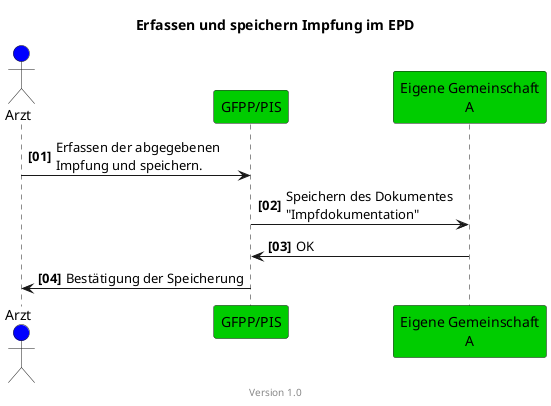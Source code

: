 @startuml
title Erfassen und speichern Impfung im EPD
footer Version 1.0
skinparam responseMessageBelowArrow true

actor Arzt #blue
participant "GFPP/PIS" #00CC00
participant "Eigene Gemeinschaft\nA" #00CC00

autonumber "<b>[00]"
Arzt -> "GFPP/PIS": Erfassen der abgegebenen \nImpfung und speichern.
"GFPP/PIS" -> "Eigene Gemeinschaft\nA": Speichern des Dokumentes\n"Impfdokumentation"
"Eigene Gemeinschaft\nA" -> "GFPP/PIS": OK

"GFPP/PIS" -> Arzt: Bestätigung der Speicherung

@enduml
